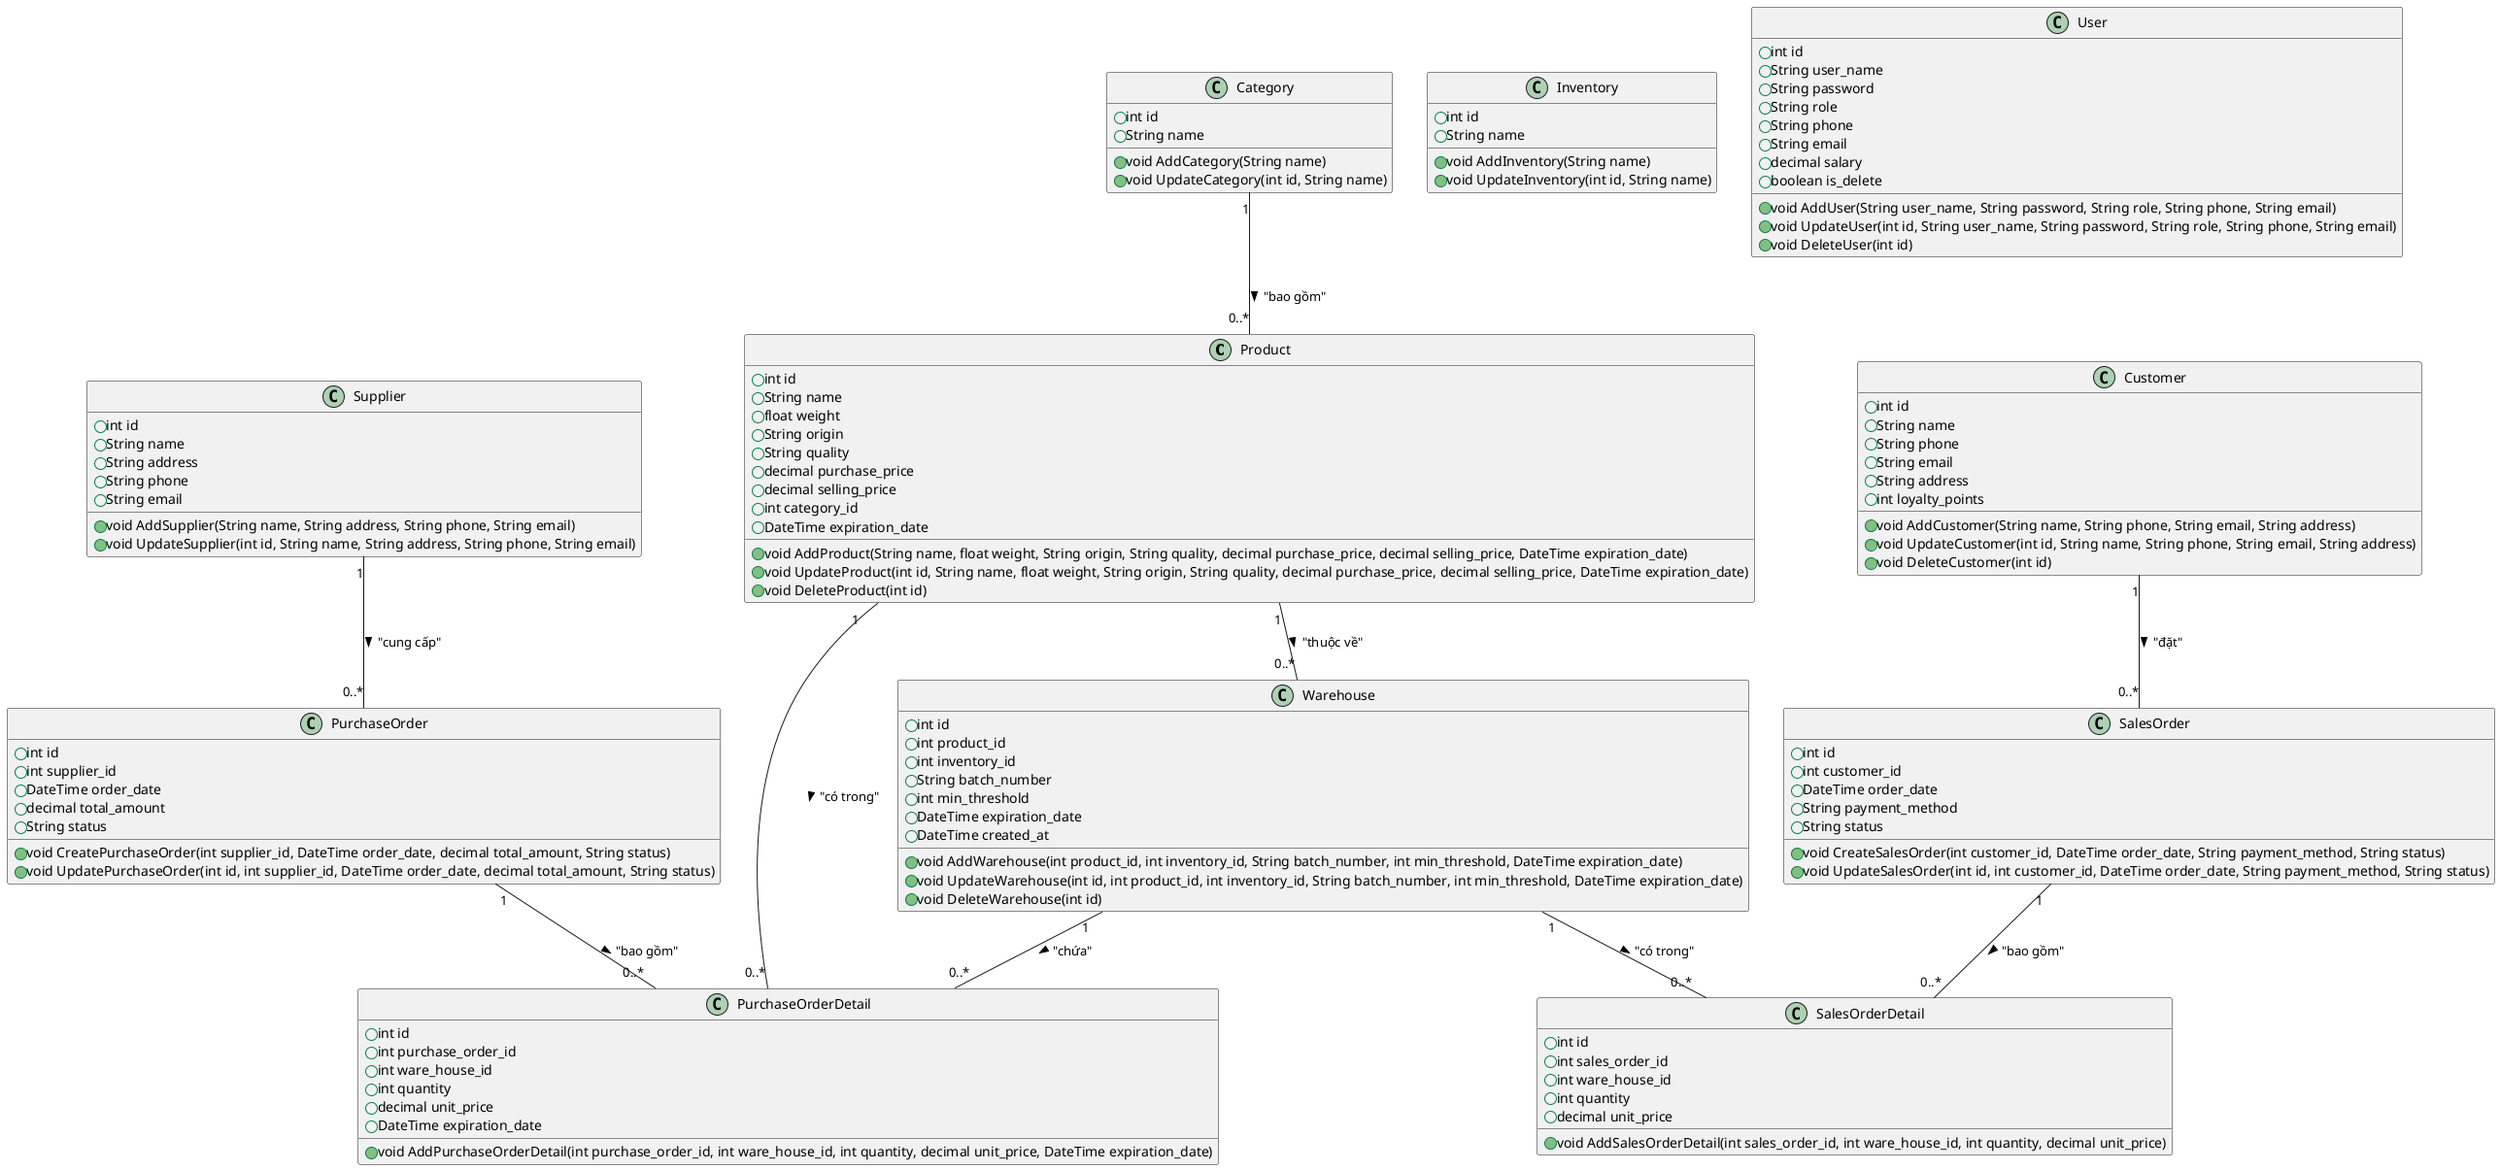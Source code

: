 @startuml
skinparam classAttributeIconSize 16
skinparam classFontSize 14

class Product {
  +int id
  +String name
  +float weight
  +String origin
  +String quality
  +decimal purchase_price
  +decimal selling_price
  +int category_id
  +DateTime expiration_date
  +void AddProduct(String name, float weight, String origin, String quality, decimal purchase_price, decimal selling_price, DateTime expiration_date)
  +void UpdateProduct(int id, String name, float weight, String origin, String quality, decimal purchase_price, decimal selling_price, DateTime expiration_date)
  +void DeleteProduct(int id)
}

class Category {
  +int id
  +String name
  +void AddCategory(String name)
  +void UpdateCategory(int id, String name)
}

class Warehouse {
  +int id
  +int product_id
  +int inventory_id
  +String batch_number
  +int min_threshold
  +DateTime expiration_date
  +DateTime created_at
  +void AddWarehouse(int product_id, int inventory_id, String batch_number, int min_threshold, DateTime expiration_date)
  +void UpdateWarehouse(int id, int product_id, int inventory_id, String batch_number, int min_threshold, DateTime expiration_date)
  +void DeleteWarehouse(int id)
}

class Inventory {
  +int id
  +String name
  +void AddInventory(String name)
  +void UpdateInventory(int id, String name)
}

class Supplier {
  +int id
  +String name
  +String address
  +String phone
  +String email
  +void AddSupplier(String name, String address, String phone, String email)
  +void UpdateSupplier(int id, String name, String address, String phone, String email)
}

class PurchaseOrder {
  +int id
  +int supplier_id
  +DateTime order_date
  +decimal total_amount
  +String status
  +void CreatePurchaseOrder(int supplier_id, DateTime order_date, decimal total_amount, String status)
  +void UpdatePurchaseOrder(int id, int supplier_id, DateTime order_date, decimal total_amount, String status)
}

class PurchaseOrderDetail {
  +int id
  +int purchase_order_id
  +int ware_house_id
  +int quantity
  +decimal unit_price
  +DateTime expiration_date
  +void AddPurchaseOrderDetail(int purchase_order_id, int ware_house_id, int quantity, decimal unit_price, DateTime expiration_date)
}

class Customer {
  +int id
  +String name
  +String phone
  +String email
  +String address
  +int loyalty_points
  +void AddCustomer(String name, String phone, String email, String address)
  +void UpdateCustomer(int id, String name, String phone, String email, String address)
  +void DeleteCustomer(int id)
}

class SalesOrder {
  +int id
  +int customer_id
  +DateTime order_date
  +String payment_method
  +String status
  +void CreateSalesOrder(int customer_id, DateTime order_date, String payment_method, String status)
  +void UpdateSalesOrder(int id, int customer_id, DateTime order_date, String payment_method, String status)
}

class SalesOrderDetail {
  +int id
  +int sales_order_id
  +int ware_house_id
  +int quantity
  +decimal unit_price
  +void AddSalesOrderDetail(int sales_order_id, int ware_house_id, int quantity, decimal unit_price)
}

class User {
  +int id
  +String user_name
  +String password
  +String role
  +String phone
  +String email
  +decimal salary
  +boolean is_delete
  +void AddUser(String user_name, String password, String role, String phone, String email)
  +void UpdateUser(int id, String user_name, String password, String role, String phone, String email)
  +void DeleteUser(int id)
}

Product "1" -- "0..*" Warehouse : "thuộc về" > 
Product "1" -- "0..*" PurchaseOrderDetail : "có trong" >
Category "1" -- "0..*" Product : "bao gồm" >
Warehouse "1" -- "0..*" PurchaseOrderDetail : "chứa" >
Supplier "1" -- "0..*" PurchaseOrder : "cung cấp" >
Customer "1" -- "0..*" SalesOrder : "đặt" >
SalesOrder "1" -- "0..*" SalesOrderDetail : "bao gồm" >
Warehouse "1" -- "0..*" SalesOrderDetail : "có trong" >
PurchaseOrder "1" -- "0..*" PurchaseOrderDetail : "bao gồm" >

@enduml
